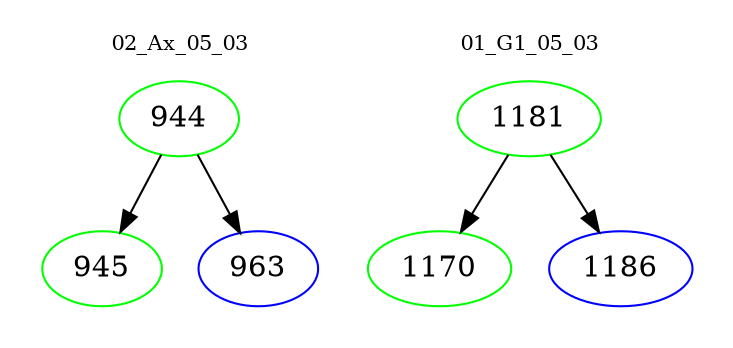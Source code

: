 digraph{
subgraph cluster_0 {
color = white
label = "02_Ax_05_03";
fontsize=10;
T0_944 [label="944", color="green"]
T0_944 -> T0_945 [color="black"]
T0_945 [label="945", color="green"]
T0_944 -> T0_963 [color="black"]
T0_963 [label="963", color="blue"]
}
subgraph cluster_1 {
color = white
label = "01_G1_05_03";
fontsize=10;
T1_1181 [label="1181", color="green"]
T1_1181 -> T1_1170 [color="black"]
T1_1170 [label="1170", color="green"]
T1_1181 -> T1_1186 [color="black"]
T1_1186 [label="1186", color="blue"]
}
}
